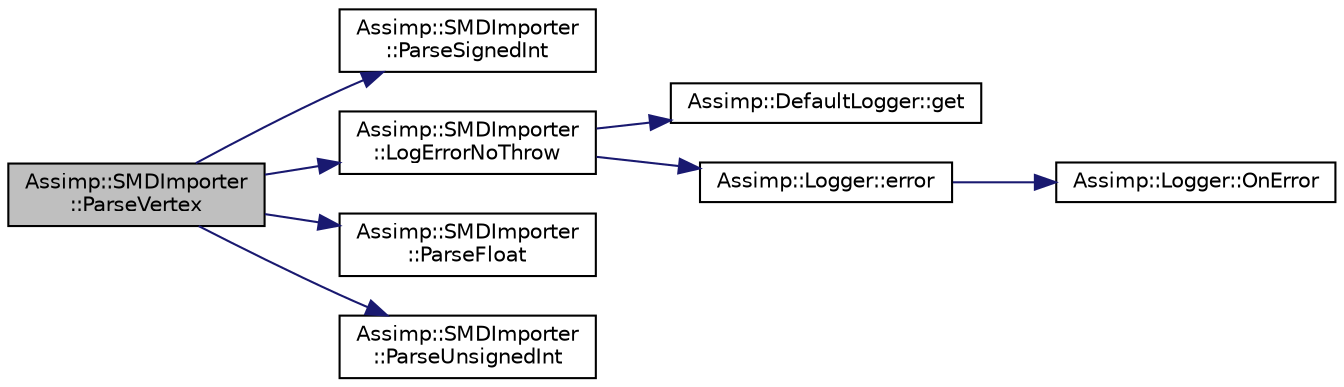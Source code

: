 digraph "Assimp::SMDImporter::ParseVertex"
{
  edge [fontname="Helvetica",fontsize="10",labelfontname="Helvetica",labelfontsize="10"];
  node [fontname="Helvetica",fontsize="10",shape=record];
  rankdir="LR";
  Node1 [label="Assimp::SMDImporter\l::ParseVertex",height=0.2,width=0.4,color="black", fillcolor="grey75", style="filled", fontcolor="black"];
  Node1 -> Node2 [color="midnightblue",fontsize="10",style="solid"];
  Node2 [label="Assimp::SMDImporter\l::ParseSignedInt",height=0.2,width=0.4,color="black", fillcolor="white", style="filled",URL="$class_assimp_1_1_s_m_d_importer.html#ac6b997b405ba188488266cb817e39109"];
  Node1 -> Node3 [color="midnightblue",fontsize="10",style="solid"];
  Node3 [label="Assimp::SMDImporter\l::LogErrorNoThrow",height=0.2,width=0.4,color="black", fillcolor="white", style="filled",URL="$class_assimp_1_1_s_m_d_importer.html#a19cafa48a493bb2f472353112b7a3597"];
  Node3 -> Node4 [color="midnightblue",fontsize="10",style="solid"];
  Node4 [label="Assimp::DefaultLogger::get",height=0.2,width=0.4,color="black", fillcolor="white", style="filled",URL="$class_assimp_1_1_default_logger.html#a093cac26b06553ac774f84769cb0d691",tooltip="Getter for singleton instance. "];
  Node3 -> Node5 [color="midnightblue",fontsize="10",style="solid"];
  Node5 [label="Assimp::Logger::error",height=0.2,width=0.4,color="black", fillcolor="white", style="filled",URL="$class_assimp_1_1_logger.html#aa8b7c3f56dc4cecfdacc8bb36ba3fac1",tooltip="Writes an error message. "];
  Node5 -> Node6 [color="midnightblue",fontsize="10",style="solid"];
  Node6 [label="Assimp::Logger::OnError",height=0.2,width=0.4,color="black", fillcolor="white", style="filled",URL="$class_assimp_1_1_logger.html#ae2ea0790aba6125b90af0f2768b0759d",tooltip="Called as a request to write a specific error message. "];
  Node1 -> Node7 [color="midnightblue",fontsize="10",style="solid"];
  Node7 [label="Assimp::SMDImporter\l::ParseFloat",height=0.2,width=0.4,color="black", fillcolor="white", style="filled",URL="$class_assimp_1_1_s_m_d_importer.html#ac81e8a5654c539bb3386535764eda23b"];
  Node1 -> Node8 [color="midnightblue",fontsize="10",style="solid"];
  Node8 [label="Assimp::SMDImporter\l::ParseUnsignedInt",height=0.2,width=0.4,color="black", fillcolor="white", style="filled",URL="$class_assimp_1_1_s_m_d_importer.html#acc75e7b3c642464a46628cf3980f5b2e"];
}
